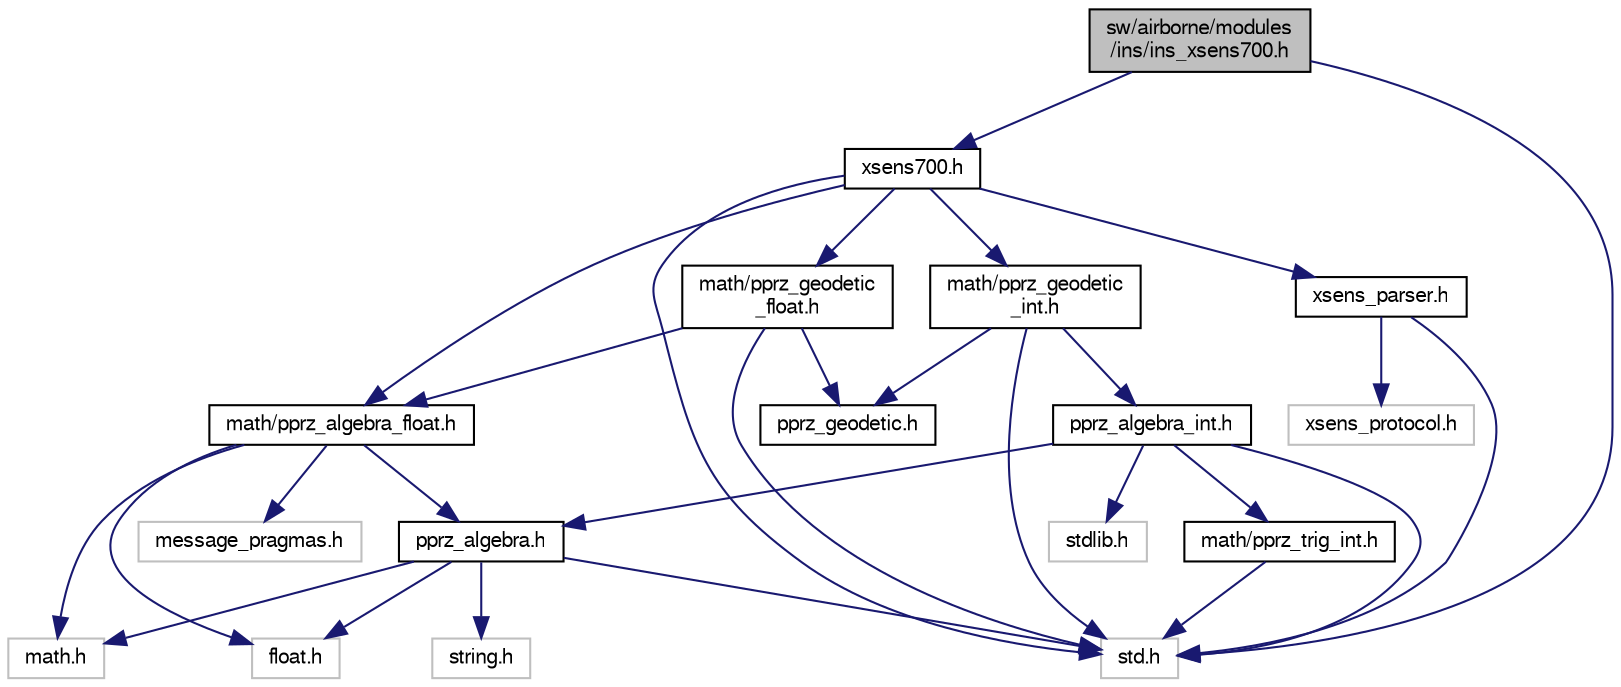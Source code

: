 digraph "sw/airborne/modules/ins/ins_xsens700.h"
{
  edge [fontname="FreeSans",fontsize="10",labelfontname="FreeSans",labelfontsize="10"];
  node [fontname="FreeSans",fontsize="10",shape=record];
  Node1 [label="sw/airborne/modules\l/ins/ins_xsens700.h",height=0.2,width=0.4,color="black", fillcolor="grey75", style="filled", fontcolor="black"];
  Node1 -> Node2 [color="midnightblue",fontsize="10",style="solid",fontname="FreeSans"];
  Node2 [label="std.h",height=0.2,width=0.4,color="grey75", fillcolor="white", style="filled"];
  Node1 -> Node3 [color="midnightblue",fontsize="10",style="solid",fontname="FreeSans"];
  Node3 [label="xsens700.h",height=0.2,width=0.4,color="black", fillcolor="white", style="filled",URL="$xsens700_8h.html",tooltip="Parser for the Xsens protocol. "];
  Node3 -> Node2 [color="midnightblue",fontsize="10",style="solid",fontname="FreeSans"];
  Node3 -> Node4 [color="midnightblue",fontsize="10",style="solid",fontname="FreeSans"];
  Node4 [label="math/pprz_algebra_float.h",height=0.2,width=0.4,color="black", fillcolor="white", style="filled",URL="$pprz__algebra__float_8h.html",tooltip="Paparazzi floating point algebra. "];
  Node4 -> Node5 [color="midnightblue",fontsize="10",style="solid",fontname="FreeSans"];
  Node5 [label="pprz_algebra.h",height=0.2,width=0.4,color="black", fillcolor="white", style="filled",URL="$pprz__algebra_8h.html",tooltip="Paparazzi generic algebra macros. "];
  Node5 -> Node6 [color="midnightblue",fontsize="10",style="solid",fontname="FreeSans"];
  Node6 [label="float.h",height=0.2,width=0.4,color="grey75", fillcolor="white", style="filled"];
  Node5 -> Node7 [color="midnightblue",fontsize="10",style="solid",fontname="FreeSans"];
  Node7 [label="string.h",height=0.2,width=0.4,color="grey75", fillcolor="white", style="filled"];
  Node5 -> Node2 [color="midnightblue",fontsize="10",style="solid",fontname="FreeSans"];
  Node5 -> Node8 [color="midnightblue",fontsize="10",style="solid",fontname="FreeSans"];
  Node8 [label="math.h",height=0.2,width=0.4,color="grey75", fillcolor="white", style="filled"];
  Node4 -> Node9 [color="midnightblue",fontsize="10",style="solid",fontname="FreeSans"];
  Node9 [label="message_pragmas.h",height=0.2,width=0.4,color="grey75", fillcolor="white", style="filled"];
  Node4 -> Node8 [color="midnightblue",fontsize="10",style="solid",fontname="FreeSans"];
  Node4 -> Node6 [color="midnightblue",fontsize="10",style="solid",fontname="FreeSans"];
  Node3 -> Node10 [color="midnightblue",fontsize="10",style="solid",fontname="FreeSans"];
  Node10 [label="math/pprz_geodetic\l_float.h",height=0.2,width=0.4,color="black", fillcolor="white", style="filled",URL="$pprz__geodetic__float_8h.html",tooltip="Paparazzi floating point math for geodetic calculations. "];
  Node10 -> Node11 [color="midnightblue",fontsize="10",style="solid",fontname="FreeSans"];
  Node11 [label="pprz_geodetic.h",height=0.2,width=0.4,color="black", fillcolor="white", style="filled",URL="$pprz__geodetic_8h.html",tooltip="Paparazzi generic macros for geodetic calculations. "];
  Node10 -> Node4 [color="midnightblue",fontsize="10",style="solid",fontname="FreeSans"];
  Node10 -> Node2 [color="midnightblue",fontsize="10",style="solid",fontname="FreeSans"];
  Node3 -> Node12 [color="midnightblue",fontsize="10",style="solid",fontname="FreeSans"];
  Node12 [label="math/pprz_geodetic\l_int.h",height=0.2,width=0.4,color="black", fillcolor="white", style="filled",URL="$pprz__geodetic__int_8h.html",tooltip="Paparazzi fixed point math for geodetic calculations. "];
  Node12 -> Node11 [color="midnightblue",fontsize="10",style="solid",fontname="FreeSans"];
  Node12 -> Node2 [color="midnightblue",fontsize="10",style="solid",fontname="FreeSans"];
  Node12 -> Node13 [color="midnightblue",fontsize="10",style="solid",fontname="FreeSans"];
  Node13 [label="pprz_algebra_int.h",height=0.2,width=0.4,color="black", fillcolor="white", style="filled",URL="$pprz__algebra__int_8h.html",tooltip="Paparazzi fixed point algebra. "];
  Node13 -> Node2 [color="midnightblue",fontsize="10",style="solid",fontname="FreeSans"];
  Node13 -> Node5 [color="midnightblue",fontsize="10",style="solid",fontname="FreeSans"];
  Node13 -> Node14 [color="midnightblue",fontsize="10",style="solid",fontname="FreeSans"];
  Node14 [label="math/pprz_trig_int.h",height=0.2,width=0.4,color="black", fillcolor="white", style="filled",URL="$pprz__trig__int_8h.html",tooltip="Paparazzi fixed point trig functions. "];
  Node14 -> Node2 [color="midnightblue",fontsize="10",style="solid",fontname="FreeSans"];
  Node13 -> Node15 [color="midnightblue",fontsize="10",style="solid",fontname="FreeSans"];
  Node15 [label="stdlib.h",height=0.2,width=0.4,color="grey75", fillcolor="white", style="filled"];
  Node3 -> Node16 [color="midnightblue",fontsize="10",style="solid",fontname="FreeSans"];
  Node16 [label="xsens_parser.h",height=0.2,width=0.4,color="black", fillcolor="white", style="filled",URL="$xsens__parser_8h.html",tooltip="Parser for the XSens protocol. "];
  Node16 -> Node2 [color="midnightblue",fontsize="10",style="solid",fontname="FreeSans"];
  Node16 -> Node17 [color="midnightblue",fontsize="10",style="solid",fontname="FreeSans"];
  Node17 [label="xsens_protocol.h",height=0.2,width=0.4,color="grey75", fillcolor="white", style="filled"];
}
